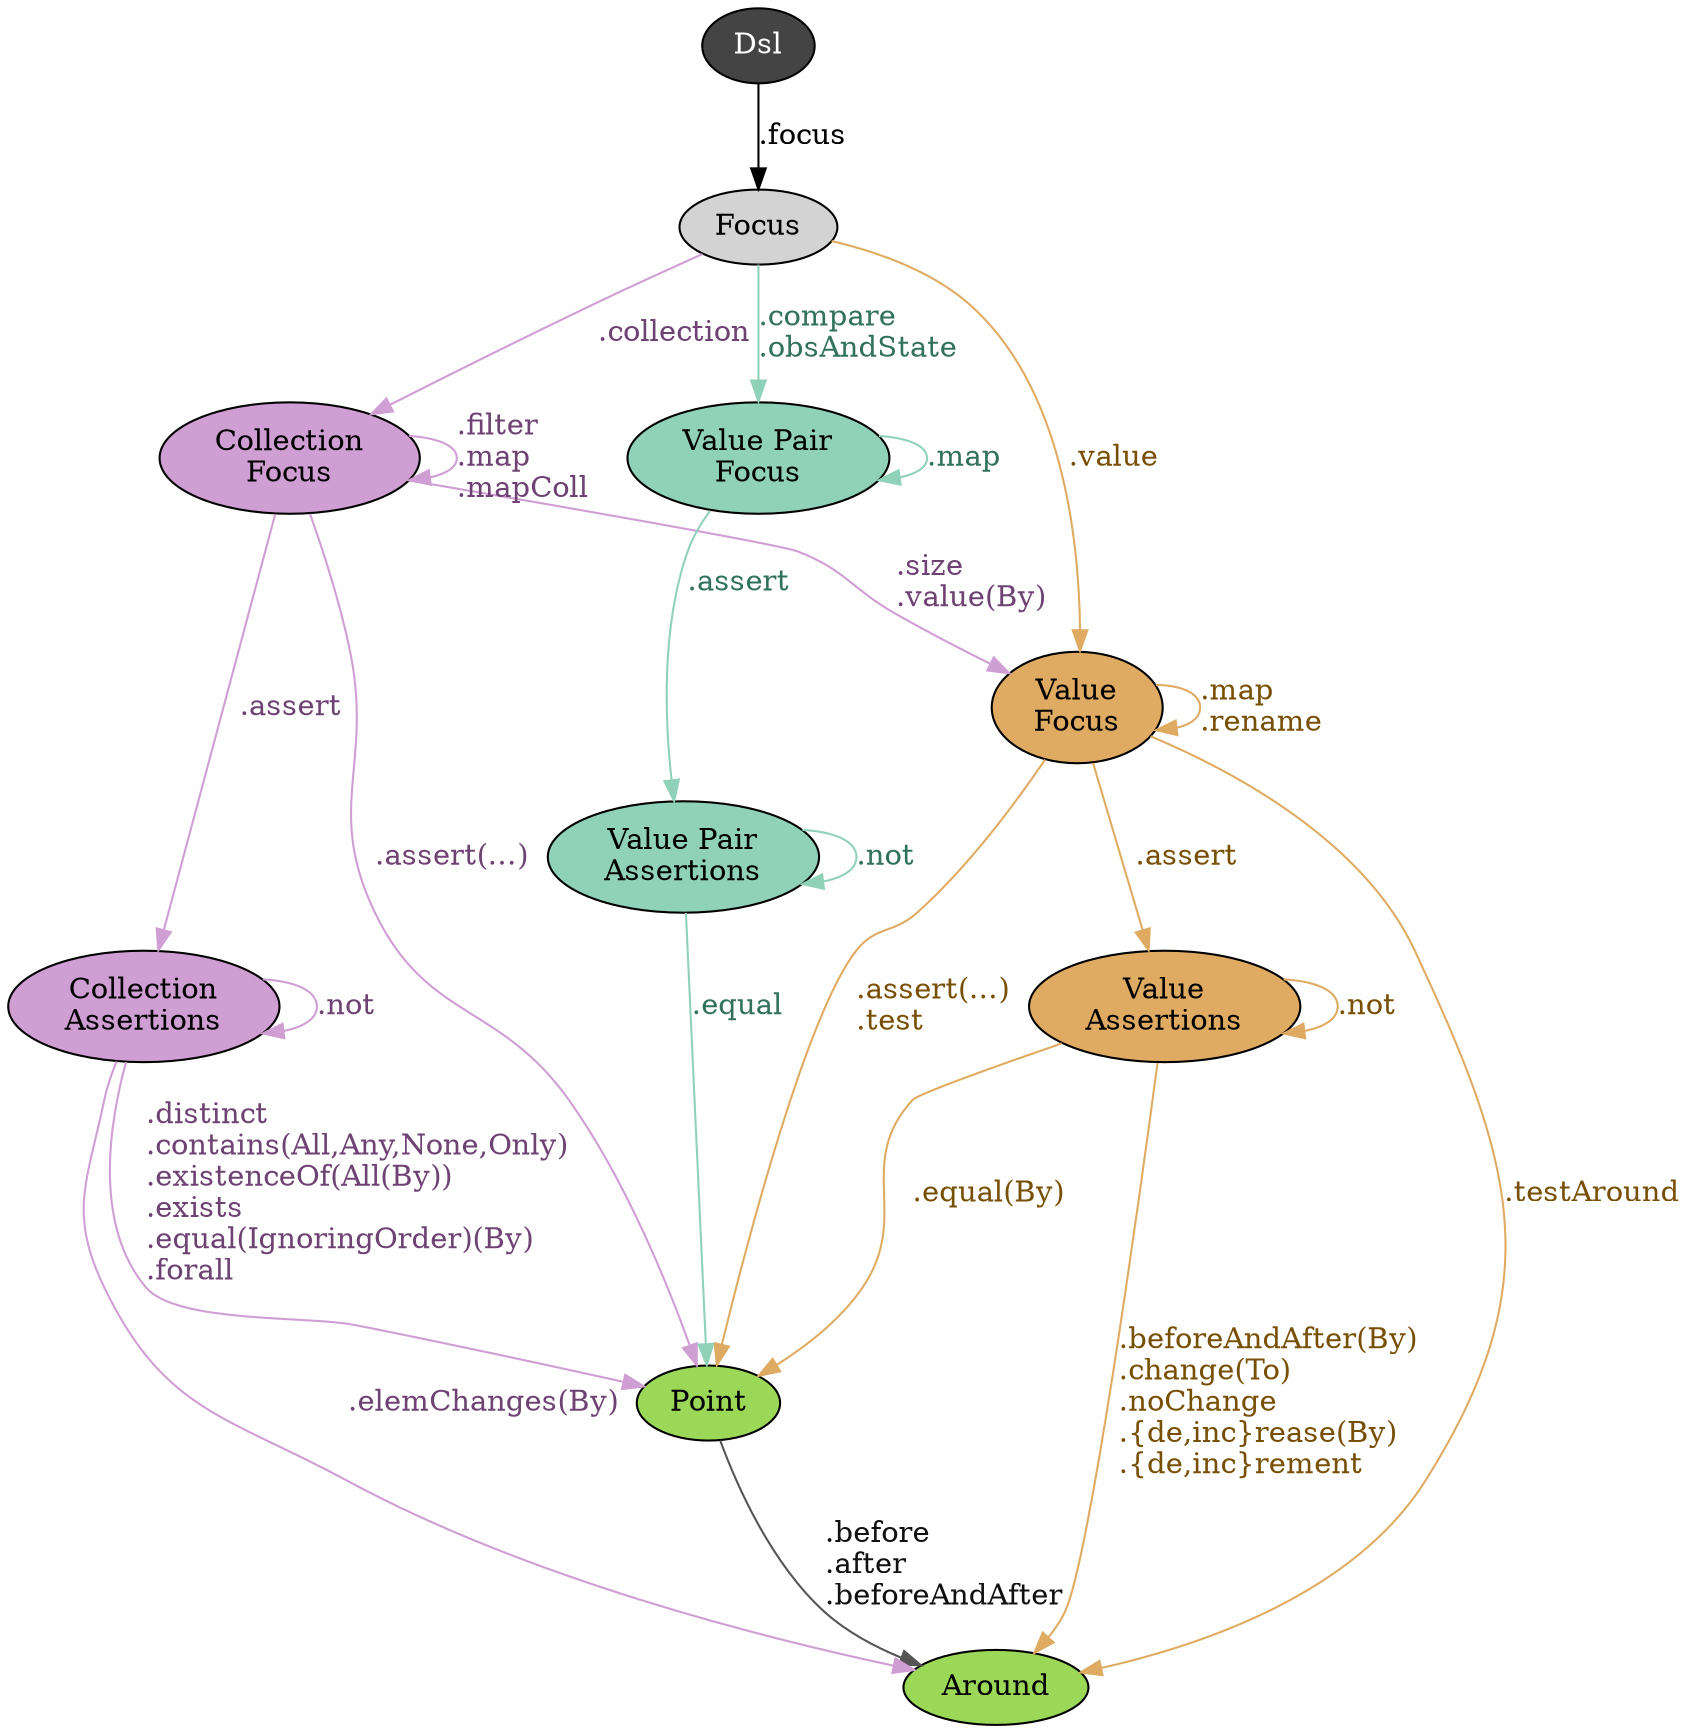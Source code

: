 digraph G {
node[style=filled]
//edge[minlen=2]

root [fillcolor="#444444" fontcolor=white label="Dsl"]

{
node[fillcolor="#9BD858"] edge[color="#9BD858" fontcolor="#377700"]
Point  [label="Point"]
Around [label="Around"]
Point -> Around [color="#555555" fontcolor="#111111" label=".before\l.after\l.beforeAndAfter\l"]
}

// root -> focus,transformer
// root -> emptyPlan,emptyTest

/*
root -> Action [label=".chooseAction(Attempt)\l.emptyAction\l.print\l"]
root -> Around [label=".around\l.chooseAround(Attempt)\l.emptyAround\l.testAround\l"]
root -> Point  [label=".choosePoint(Attempt)\l.point\l.test\l"]
root -> Invariant [label=".chooseInvariant(Attempt)\l.emptyInvariant\l"]

root -> action [label=".action"]
action -> Action [label=".apply\l.attempt\l.update(By)\l.full\l"]
*/


// node[style=filled fillcolor="#ffcccc"]
// edge[color="#bb8888" fontcolor="#772222"]

root -> Focus [label=".focus\l"]

node[fillcolor="#DFAB62"] edge[color="#DFAB62" fontcolor="#785005"]
FocusValue [label="Value\nFocus"]
FocusValueAO [label="Value\nAssertions"]
Focus        -> FocusValue   [label=".value\l"]
FocusValue   -> FocusValue   [label=".map\l.rename\l"]
FocusValue   -> FocusValueAO [label=".assert\l"]
FocusValueAO -> FocusValueAO [label=".not\l"]
FocusValue   -> Point        [label=".assert(…)\l.test\l"]
FocusValueAO -> Point        [label=".equal(By)\l"]
FocusValue   -> Around       [label=".testAround\l"]
FocusValueAO -> Around       [label=".beforeAndAfter(By)\l.change(To)\l.noChange\l.{de,inc}rease(By)\l.{de,inc}rement\l"]

node[fillcolor="#CF9ED3"] edge[color="#CF9ED3" fontcolor="#6e4373"]
FocusColl [label="Collection\nFocus"]
FocusCollAO [label="Collection\nAssertions"]
Focus       -> FocusColl   [label=".collection\l"]
FocusColl   -> FocusColl   [label=".filter\l.map\l.mapColl\l"]
FocusColl   -> FocusCollAO [label=".assert\l"]
FocusColl   -> FocusValue  [label=".size\l.value(By)\l"]
FocusCollAO -> FocusCollAO [label=".not\l"]
FocusColl   -> Point       [label=".assert(…)\l"]
FocusCollAO -> Point       [label=".distinct\l.contains(All,Any,None,Only)\l.existenceOf(All(By))\l.exists\l.equal(IgnoringOrder)(By)\l.forall\l"]
FocusCollAO -> Around      [label=".elemChanges(By)\l"]

node[fillcolor="#90D1BA"] edge[color="#90D1BA" fontcolor="#32715d"]
BiFocus [label="Value Pair\nFocus"]
BiFocusAO [label="Value Pair\nAssertions"]
Focus       -> BiFocus     [label=".compare\l.obsAndState\l"]
BiFocus     -> BiFocus     [label=".map\l"]
BiFocus     -> BiFocusAO   [label=".assert\l"]
BiFocusAO   -> BiFocusAO   [label=".not\l"]
BiFocusAO   -> Point       [label=".equal\l"]
/*
ObsAndState [label="Value Pair\nFocus"]
Focus       -> ObsAndState [label=".obsAndState\l"]
ObsAndState -> ObsAndState [label=".map\l"]
ObsAndState -> BiFocus     [style=dashed label="<extends>"]
ObsAndState -> FocusValue  [label=".obs\l.state\l"]
*/
}
